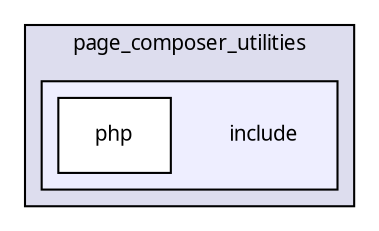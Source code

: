 digraph "packages/page/packages/page_composer_utilities/include/" {
  compound=true
  node [ fontsize="10", fontname="FreeSans.ttf"];
  edge [ labelfontsize="10", labelfontname="FreeSans.ttf"];
  subgraph clusterdir_848f27a9e1d5746685b4beaa82f0bf34 {
    graph [ bgcolor="#ddddee", pencolor="black", label="page_composer_utilities" fontname="FreeSans.ttf", fontsize="10", URL="dir_848f27a9e1d5746685b4beaa82f0bf34.html"]
  subgraph clusterdir_8e28f1e28d6f356db9add74cfe58269a {
    graph [ bgcolor="#eeeeff", pencolor="black", label="" URL="dir_8e28f1e28d6f356db9add74cfe58269a.html"];
    dir_8e28f1e28d6f356db9add74cfe58269a [shape=plaintext label="include"];
    dir_477fd26297398ec82096eb4ba291a0a1 [shape=box label="php" color="black" fillcolor="white" style="filled" URL="dir_477fd26297398ec82096eb4ba291a0a1.html"];
  }
  }
}
